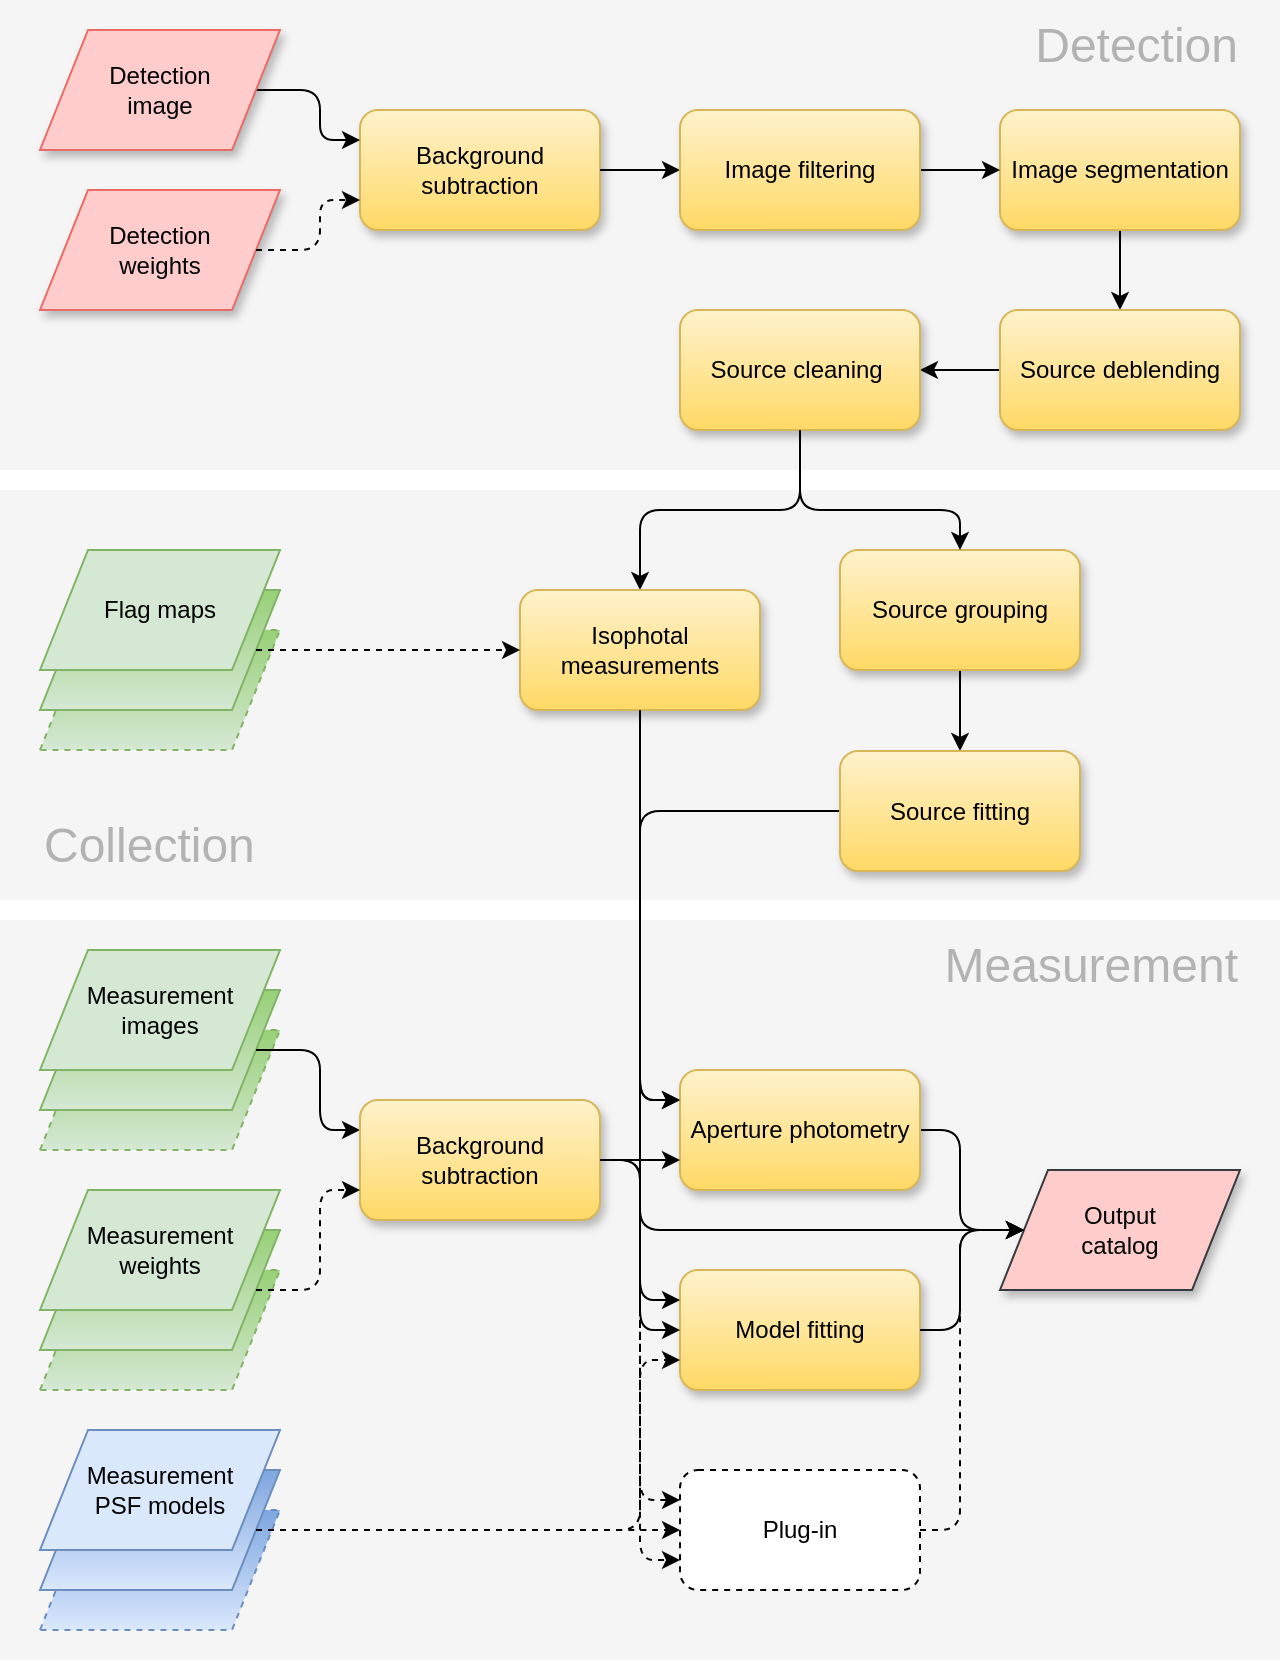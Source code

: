 <mxfile version="11.1.4" type="device"><diagram id="5BtCcqG3KbNbaGtuhv8H" name="Page-1"><mxGraphModel dx="1102" dy="951" grid="1" gridSize="5" guides="1" tooltips="1" connect="1" arrows="1" fold="1" page="1" pageScale="1" pageWidth="827" pageHeight="1169" math="0" shadow="0"><root><mxCell id="0"/><mxCell id="1" parent="0"/><mxCell id="XvU9CeXq7E7LjR-LK7cB-7" value="" style="rounded=0;whiteSpace=wrap;html=1;fillColor=#f5f5f5;strokeColor=none;glass=0;shadow=0;comic=0;fontColor=#333333;align=center;" parent="1" vertex="1"><mxGeometry y="270" width="640" height="205" as="geometry"/></mxCell><mxCell id="XvU9CeXq7E7LjR-LK7cB-4" value="" style="rounded=0;whiteSpace=wrap;html=1;shadow=0;glass=0;comic=0;fillColor=#f5f5f5;strokeColor=none;fontColor=#333333;" parent="1" vertex="1"><mxGeometry y="485" width="640" height="370" as="geometry"/></mxCell><mxCell id="XvU9CeXq7E7LjR-LK7cB-2" value="" style="rounded=0;whiteSpace=wrap;html=1;fillColor=#f5f5f5;strokeColor=none;glass=0;shadow=0;comic=0;fontColor=#333333;align=center;" parent="1" vertex="1"><mxGeometry y="25" width="640" height="235" as="geometry"/></mxCell><mxCell id="WINAPg9610dfb5pDneA1-18" value="" style="edgeStyle=orthogonalEdgeStyle;orthogonalLoop=1;jettySize=auto;html=1;rounded=1;entryX=0.5;entryY=0;entryDx=0;entryDy=0;" parent="1" source="WINAPg9610dfb5pDneA1-4" target="WINAPg9610dfb5pDneA1-17" edge="1"><mxGeometry relative="1" as="geometry"/></mxCell><mxCell id="WINAPg9610dfb5pDneA1-4" value="&amp;nbsp;Image segmentation&amp;nbsp;" style="rounded=1;whiteSpace=wrap;html=1;fillColor=#fff2cc;strokeColor=#d6b656;gradientColor=#ffd966;shadow=1;" parent="1" vertex="1"><mxGeometry x="500" y="80" width="120" height="60" as="geometry"/></mxCell><mxCell id="WINAPg9610dfb5pDneA1-5" value="Background&lt;br&gt;subtraction" style="rounded=1;whiteSpace=wrap;html=1;gradientColor=#ffd966;fillColor=#fff2cc;strokeColor=#d6b656;shadow=1;" parent="1" vertex="1"><mxGeometry x="180" y="80" width="120" height="60" as="geometry"/></mxCell><mxCell id="WINAPg9610dfb5pDneA1-8" value="" style="endArrow=classic;html=1;exitX=1;exitY=0.5;exitDx=0;exitDy=0;edgeStyle=orthogonalEdgeStyle;entryX=0;entryY=0.25;entryDx=0;entryDy=0;rounded=1;" parent="1" source="WINAPg9610dfb5pDneA1-11" target="WINAPg9610dfb5pDneA1-5" edge="1"><mxGeometry width="50" height="50" relative="1" as="geometry"><mxPoint x="120" y="160" as="sourcePoint"/><mxPoint x="209" y="160" as="targetPoint"/></mxGeometry></mxCell><mxCell id="WINAPg9610dfb5pDneA1-9" value="" style="endArrow=classic;html=1;entryX=0;entryY=0.5;entryDx=0;entryDy=0;edgeStyle=orthogonalEdgeStyle;" parent="1" source="WINAPg9610dfb5pDneA1-5" target="WINAPg9610dfb5pDneA1-34" edge="1"><mxGeometry width="50" height="50" relative="1" as="geometry"><mxPoint x="40" y="390" as="sourcePoint"/><mxPoint x="90" y="340" as="targetPoint"/></mxGeometry></mxCell><mxCell id="WINAPg9610dfb5pDneA1-11" value="Detection&lt;br&gt;image" style="shape=parallelogram;perimeter=parallelogramPerimeter;whiteSpace=wrap;html=1;fillColor=#ffcccc;strokeColor=#EA6B66;shadow=1;gradientDirection=north;" parent="1" vertex="1"><mxGeometry x="20" y="40" width="120" height="60" as="geometry"/></mxCell><mxCell id="WINAPg9610dfb5pDneA1-12" value="Detection&lt;br&gt;weights" style="shape=parallelogram;perimeter=parallelogramPerimeter;whiteSpace=wrap;html=1;fillColor=#ffcccc;strokeColor=#EA6B66;shadow=1;" parent="1" vertex="1"><mxGeometry x="20" y="120" width="120" height="60" as="geometry"/></mxCell><mxCell id="WINAPg9610dfb5pDneA1-14" value="" style="endArrow=classic;html=1;exitX=1;exitY=0.5;exitDx=0;exitDy=0;entryX=0;entryY=0.75;entryDx=0;entryDy=0;edgeStyle=orthogonalEdgeStyle;rounded=1;dashed=1;" parent="1" source="WINAPg9610dfb5pDneA1-12" target="WINAPg9610dfb5pDneA1-5" edge="1"><mxGeometry width="50" height="50" relative="1" as="geometry"><mxPoint x="20" y="340" as="sourcePoint"/><mxPoint x="70" y="290" as="targetPoint"/></mxGeometry></mxCell><mxCell id="WINAPg9610dfb5pDneA1-56" value="" style="edgeStyle=orthogonalEdgeStyle;rounded=1;orthogonalLoop=1;jettySize=auto;html=1;entryX=0.5;entryY=0;entryDx=0;entryDy=0;exitX=0.5;exitY=1;exitDx=0;exitDy=0;" parent="1" source="WINAPg9610dfb5pDneA1-41" target="WINAPg9610dfb5pDneA1-38" edge="1"><mxGeometry relative="1" as="geometry"><mxPoint x="400" y="424.5" as="targetPoint"/><Array as="points"><mxPoint x="400" y="280"/><mxPoint x="320" y="280"/></Array><mxPoint x="400" y="269.5" as="sourcePoint"/></mxGeometry></mxCell><mxCell id="t1MXcS_Famieh3MyiqJS-8" value="" style="edgeStyle=orthogonalEdgeStyle;rounded=0;orthogonalLoop=1;jettySize=auto;html=1;strokeWidth=1;" parent="1" source="WINAPg9610dfb5pDneA1-16" target="t1MXcS_Famieh3MyiqJS-6" edge="1"><mxGeometry relative="1" as="geometry"/></mxCell><mxCell id="WINAPg9610dfb5pDneA1-16" value="&amp;nbsp;Source grouping&amp;nbsp;" style="rounded=1;whiteSpace=wrap;html=1;gradientColor=#ffd966;fillColor=#fff2cc;strokeColor=#d6b656;shadow=1;" parent="1" vertex="1"><mxGeometry x="420" y="300" width="120" height="60" as="geometry"/></mxCell><mxCell id="WINAPg9610dfb5pDneA1-40" value="" style="edgeStyle=orthogonalEdgeStyle;rounded=1;orthogonalLoop=1;jettySize=auto;html=1;exitX=0;exitY=0.5;exitDx=0;exitDy=0;" parent="1" source="WINAPg9610dfb5pDneA1-17" target="WINAPg9610dfb5pDneA1-41" edge="1"><mxGeometry relative="1" as="geometry"/></mxCell><mxCell id="WINAPg9610dfb5pDneA1-17" value="&amp;nbsp;Source deblending&amp;nbsp;" style="rounded=1;whiteSpace=wrap;html=1;gradientColor=#ffd966;fillColor=#fff2cc;strokeColor=#d6b656;shadow=1;" parent="1" vertex="1"><mxGeometry x="500" y="180" width="120" height="60" as="geometry"/></mxCell><mxCell id="WINAPg9610dfb5pDneA1-37" value="" style="edgeStyle=orthogonalEdgeStyle;rounded=1;orthogonalLoop=1;jettySize=auto;html=1;entryX=0;entryY=0.5;entryDx=0;entryDy=0;exitX=1;exitY=0.5;exitDx=0;exitDy=0;" parent="1" source="WINAPg9610dfb5pDneA1-34" target="WINAPg9610dfb5pDneA1-4" edge="1"><mxGeometry relative="1" as="geometry"><mxPoint x="440" y="70" as="targetPoint"/><mxPoint x="460" y="30" as="sourcePoint"/></mxGeometry></mxCell><mxCell id="WINAPg9610dfb5pDneA1-34" value="&amp;nbsp;Image filtering&amp;nbsp;" style="rounded=1;whiteSpace=wrap;html=1;fillColor=#fff2cc;strokeColor=#d6b656;gradientColor=#ffd966;shadow=1;" parent="1" vertex="1"><mxGeometry x="340" y="80" width="120" height="60" as="geometry"/></mxCell><mxCell id="WINAPg9610dfb5pDneA1-27" value="" style="shape=parallelogram;perimeter=parallelogramPerimeter;whiteSpace=wrap;html=1;dashed=1;gradientColor=#97d077;fillColor=#d5e8d4;strokeColor=#82b366;gradientDirection=north;" parent="1" vertex="1"><mxGeometry x="20" y="660" width="120" height="60" as="geometry"/></mxCell><mxCell id="WINAPg9610dfb5pDneA1-28" value="" style="shape=parallelogram;perimeter=parallelogramPerimeter;whiteSpace=wrap;html=1;gradientColor=#97d077;fillColor=#d5e8d4;strokeColor=#82b366;gradientDirection=north;" parent="1" vertex="1"><mxGeometry x="20" y="640" width="120" height="60" as="geometry"/></mxCell><mxCell id="WINAPg9610dfb5pDneA1-29" value="Measurement&lt;br&gt;weights" style="shape=parallelogram;perimeter=parallelogramPerimeter;whiteSpace=wrap;html=1;fillColor=#d5e8d4;strokeColor=#82b366;" parent="1" vertex="1"><mxGeometry x="20" y="620" width="120" height="60" as="geometry"/></mxCell><mxCell id="WINAPg9610dfb5pDneA1-31" value="" style="shape=parallelogram;perimeter=parallelogramPerimeter;whiteSpace=wrap;html=1;dashed=1;gradientColor=#7ea6e0;fillColor=#dae8fc;strokeColor=#6c8ebf;gradientDirection=north;" parent="1" vertex="1"><mxGeometry x="20" y="780" width="120" height="60" as="geometry"/></mxCell><mxCell id="WINAPg9610dfb5pDneA1-32" value="" style="shape=parallelogram;perimeter=parallelogramPerimeter;whiteSpace=wrap;html=1;gradientColor=#7ea6e0;fillColor=#dae8fc;strokeColor=#6c8ebf;gradientDirection=north;" parent="1" vertex="1"><mxGeometry x="20" y="760" width="120" height="60" as="geometry"/></mxCell><mxCell id="WINAPg9610dfb5pDneA1-33" value="Measurement&lt;br&gt;PSF models" style="shape=parallelogram;perimeter=parallelogramPerimeter;whiteSpace=wrap;html=1;fillColor=#dae8fc;strokeColor=#6c8ebf;" parent="1" vertex="1"><mxGeometry x="20" y="740" width="120" height="60" as="geometry"/></mxCell><mxCell id="t1MXcS_Famieh3MyiqJS-10" value="" style="edgeStyle=elbowEdgeStyle;rounded=1;orthogonalLoop=1;jettySize=auto;html=1;strokeWidth=1;entryX=0;entryY=0.25;entryDx=0;entryDy=0;" parent="1" source="WINAPg9610dfb5pDneA1-38" target="WINAPg9610dfb5pDneA1-54" edge="1"><mxGeometry relative="1" as="geometry"><mxPoint x="320" y="459.5" as="targetPoint"/><Array as="points"><mxPoint x="320" y="450"/></Array></mxGeometry></mxCell><mxCell id="WINAPg9610dfb5pDneA1-38" value="Isophotal measurements" style="rounded=1;whiteSpace=wrap;html=1;gradientColor=#ffd966;fillColor=#fff2cc;strokeColor=#d6b656;shadow=1;" parent="1" vertex="1"><mxGeometry x="260" y="320" width="120" height="60" as="geometry"/></mxCell><mxCell id="WINAPg9610dfb5pDneA1-41" value="Source cleaning&amp;nbsp;" style="rounded=1;whiteSpace=wrap;html=1;gradientColor=#ffd966;fillColor=#fff2cc;strokeColor=#d6b656;shadow=1;" parent="1" vertex="1"><mxGeometry x="340" y="180" width="120" height="60" as="geometry"/></mxCell><mxCell id="WINAPg9610dfb5pDneA1-44" value="" style="group" parent="1" vertex="1" connectable="0"><mxGeometry x="20" y="500" width="120" height="100" as="geometry"/></mxCell><mxCell id="WINAPg9610dfb5pDneA1-24" value="" style="shape=parallelogram;perimeter=parallelogramPerimeter;whiteSpace=wrap;html=1;dashed=1;gradientColor=#97d077;fillColor=#d5e8d4;strokeColor=#82b366;gradientDirection=north;" parent="WINAPg9610dfb5pDneA1-44" vertex="1"><mxGeometry y="40" width="120" height="60" as="geometry"/></mxCell><mxCell id="WINAPg9610dfb5pDneA1-23" value="" style="shape=parallelogram;perimeter=parallelogramPerimeter;whiteSpace=wrap;html=1;gradientColor=#97d077;fillColor=#d5e8d4;strokeColor=#82b366;gradientDirection=north;" parent="WINAPg9610dfb5pDneA1-44" vertex="1"><mxGeometry y="20" width="120" height="60" as="geometry"/></mxCell><mxCell id="WINAPg9610dfb5pDneA1-22" value="Measurement&lt;br&gt;images" style="shape=parallelogram;perimeter=parallelogramPerimeter;whiteSpace=wrap;html=1;fillColor=#d5e8d4;strokeColor=#82b366;gradientDirection=north;" parent="WINAPg9610dfb5pDneA1-44" vertex="1"><mxGeometry width="120" height="60" as="geometry"/></mxCell><mxCell id="WINAPg9610dfb5pDneA1-45" value="" style="group" parent="1" vertex="1" connectable="0"><mxGeometry x="20" y="300" width="120" height="100" as="geometry"/></mxCell><mxCell id="WINAPg9610dfb5pDneA1-46" value="" style="shape=parallelogram;perimeter=parallelogramPerimeter;whiteSpace=wrap;html=1;dashed=1;gradientColor=#97d077;fillColor=#d5e8d4;strokeColor=#82b366;gradientDirection=north;" parent="WINAPg9610dfb5pDneA1-45" vertex="1"><mxGeometry y="40" width="120" height="60" as="geometry"/></mxCell><mxCell id="WINAPg9610dfb5pDneA1-47" value="" style="shape=parallelogram;perimeter=parallelogramPerimeter;whiteSpace=wrap;html=1;gradientColor=#97d077;fillColor=#d5e8d4;strokeColor=#82b366;gradientDirection=north;" parent="WINAPg9610dfb5pDneA1-45" vertex="1"><mxGeometry y="20" width="120" height="60" as="geometry"/></mxCell><mxCell id="WINAPg9610dfb5pDneA1-48" value="Flag maps" style="shape=parallelogram;perimeter=parallelogramPerimeter;whiteSpace=wrap;html=1;fillColor=#d5e8d4;strokeColor=#82b366;gradientDirection=north;" parent="WINAPg9610dfb5pDneA1-45" vertex="1"><mxGeometry width="120" height="60" as="geometry"/></mxCell><mxCell id="WINAPg9610dfb5pDneA1-53" value="" style="edgeStyle=orthogonalEdgeStyle;rounded=1;orthogonalLoop=1;jettySize=auto;html=1;exitX=1;exitY=0.5;exitDx=0;exitDy=0;entryX=0;entryY=0.5;entryDx=0;entryDy=0;dashed=1;" parent="1" source="WINAPg9610dfb5pDneA1-47" target="WINAPg9610dfb5pDneA1-38" edge="1"><mxGeometry relative="1" as="geometry"/></mxCell><mxCell id="t1MXcS_Famieh3MyiqJS-18" value="" style="edgeStyle=elbowEdgeStyle;rounded=1;orthogonalLoop=1;jettySize=auto;html=1;strokeWidth=1;entryX=0;entryY=0.5;entryDx=0;entryDy=0;" parent="1" source="WINAPg9610dfb5pDneA1-54" target="WINAPg9610dfb5pDneA1-67" edge="1"><mxGeometry relative="1" as="geometry"><mxPoint x="540" y="590" as="targetPoint"/><Array as="points"><mxPoint x="480" y="590"/></Array></mxGeometry></mxCell><mxCell id="WINAPg9610dfb5pDneA1-54" value="&amp;nbsp;Aperture photometry&amp;nbsp;" style="rounded=1;whiteSpace=wrap;html=1;gradientColor=#ffd966;fillColor=#fff2cc;strokeColor=#d6b656;shadow=1;" parent="1" vertex="1"><mxGeometry x="340" y="560" width="120" height="60" as="geometry"/></mxCell><mxCell id="WINAPg9610dfb5pDneA1-61" value="&amp;nbsp;Model fitting&amp;nbsp;" style="rounded=1;whiteSpace=wrap;html=1;gradientColor=#ffd966;fillColor=#fff2cc;strokeColor=#d6b656;shadow=1;" parent="1" vertex="1"><mxGeometry x="340" y="660" width="120" height="60" as="geometry"/></mxCell><mxCell id="WINAPg9610dfb5pDneA1-62" value="" style="edgeStyle=elbowEdgeStyle;rounded=1;orthogonalLoop=1;jettySize=auto;html=1;exitX=1;exitY=0.5;exitDx=0;exitDy=0;entryX=0;entryY=0.25;entryDx=0;entryDy=0;" parent="1" source="WINAPg9610dfb5pDneA1-23" target="t1MXcS_Famieh3MyiqJS-1" edge="1"><mxGeometry relative="1" as="geometry"><mxPoint x="128" y="700" as="sourcePoint"/><mxPoint x="220" y="485" as="targetPoint"/><Array as="points"><mxPoint x="160" y="520"/><mxPoint x="170" y="600"/><mxPoint x="160" y="600"/></Array></mxGeometry></mxCell><mxCell id="WINAPg9610dfb5pDneA1-66" value="" style="rounded=1;orthogonalLoop=1;jettySize=auto;html=1;exitX=0;exitY=0.5;exitDx=0;exitDy=0;entryX=0;entryY=0.25;entryDx=0;entryDy=0;edgeStyle=elbowEdgeStyle;" parent="1" source="t1MXcS_Famieh3MyiqJS-6" target="WINAPg9610dfb5pDneA1-54" edge="1"><mxGeometry relative="1" as="geometry"><mxPoint x="500" y="440" as="sourcePoint"/><mxPoint x="500" y="615" as="targetPoint"/><Array as="points"><mxPoint x="320" y="470"/></Array></mxGeometry></mxCell><mxCell id="WINAPg9610dfb5pDneA1-67" value="Output&lt;br&gt;catalog" style="shape=parallelogram;perimeter=parallelogramPerimeter;whiteSpace=wrap;html=1;fillColor=#ffcccc;strokeColor=#36393d;shadow=1;perimeterSpacing=0;" parent="1" vertex="1"><mxGeometry x="500" y="610" width="120" height="60" as="geometry"/></mxCell><mxCell id="WINAPg9610dfb5pDneA1-71" value="&amp;nbsp;Plug-in&amp;nbsp;" style="rounded=1;whiteSpace=wrap;html=1;dashed=1;" parent="1" vertex="1"><mxGeometry x="340" y="760" width="120" height="60" as="geometry"/></mxCell><mxCell id="WINAPg9610dfb5pDneA1-75" value="" style="edgeStyle=elbowEdgeStyle;rounded=1;orthogonalLoop=1;jettySize=auto;html=1;exitX=1;exitY=0.5;exitDx=0;exitDy=0;entryX=0;entryY=0.5;entryDx=0;entryDy=0;dashed=1;" parent="1" source="WINAPg9610dfb5pDneA1-32" target="WINAPg9610dfb5pDneA1-71" edge="1"><mxGeometry relative="1" as="geometry"><mxPoint x="138" y="680" as="sourcePoint"/><mxPoint x="230" y="730" as="targetPoint"/><Array as="points"><mxPoint x="320" y="760"/><mxPoint x="180" y="630"/></Array></mxGeometry></mxCell><mxCell id="t1MXcS_Famieh3MyiqJS-11" value="" style="edgeStyle=elbowEdgeStyle;rounded=1;orthogonalLoop=1;jettySize=auto;html=1;strokeWidth=1;entryX=0;entryY=0.5;entryDx=0;entryDy=0;" parent="1" source="t1MXcS_Famieh3MyiqJS-1" target="WINAPg9610dfb5pDneA1-61" edge="1"><mxGeometry relative="1" as="geometry"><Array as="points"><mxPoint x="320" y="670"/></Array></mxGeometry></mxCell><mxCell id="t1MXcS_Famieh3MyiqJS-1" value="Background&lt;br&gt;subtraction" style="rounded=1;whiteSpace=wrap;html=1;gradientColor=#ffd966;fillColor=#fff2cc;strokeColor=#d6b656;shadow=1;" parent="1" vertex="1"><mxGeometry x="180" y="575" width="120" height="60" as="geometry"/></mxCell><mxCell id="t1MXcS_Famieh3MyiqJS-5" value="" style="edgeStyle=orthogonalEdgeStyle;rounded=1;orthogonalLoop=1;jettySize=auto;html=1;entryX=0.5;entryY=0;entryDx=0;entryDy=0;exitX=0.5;exitY=1;exitDx=0;exitDy=0;" parent="1" source="WINAPg9610dfb5pDneA1-41" target="WINAPg9610dfb5pDneA1-16" edge="1"><mxGeometry relative="1" as="geometry"><mxPoint x="250" y="330" as="targetPoint"/><Array as="points"><mxPoint x="400" y="280"/><mxPoint x="480" y="280"/></Array><mxPoint x="350" y="220" as="sourcePoint"/></mxGeometry></mxCell><mxCell id="t1MXcS_Famieh3MyiqJS-6" value="&amp;nbsp;Source fitting&amp;nbsp;" style="rounded=1;whiteSpace=wrap;html=1;gradientColor=#ffd966;fillColor=#fff2cc;strokeColor=#d6b656;shadow=1;" parent="1" vertex="1"><mxGeometry x="420" y="400.5" width="120" height="60" as="geometry"/></mxCell><mxCell id="t1MXcS_Famieh3MyiqJS-7" value="" style="edgeStyle=elbowEdgeStyle;rounded=1;orthogonalLoop=1;jettySize=auto;html=1;exitX=1;exitY=0.5;exitDx=0;exitDy=0;entryX=0;entryY=0.75;entryDx=0;entryDy=0;dashed=1;" parent="1" source="WINAPg9610dfb5pDneA1-28" target="t1MXcS_Famieh3MyiqJS-1" edge="1"><mxGeometry relative="1" as="geometry"><mxPoint x="138" y="560" as="sourcePoint"/><mxPoint x="190" y="515" as="targetPoint"/><Array as="points"><mxPoint x="160" y="590"/><mxPoint x="180" y="610"/><mxPoint x="170" y="610"/></Array></mxGeometry></mxCell><mxCell id="t1MXcS_Famieh3MyiqJS-12" value="" style="edgeStyle=elbowEdgeStyle;rounded=1;orthogonalLoop=1;jettySize=auto;html=1;strokeWidth=1;exitX=1;exitY=0.5;exitDx=0;exitDy=0;entryX=0;entryY=0.75;entryDx=0;entryDy=0;" parent="1" source="t1MXcS_Famieh3MyiqJS-1" target="WINAPg9610dfb5pDneA1-54" edge="1"><mxGeometry relative="1" as="geometry"><mxPoint x="310" y="620" as="sourcePoint"/><mxPoint x="390" y="650" as="targetPoint"/><Array as="points"><mxPoint x="320" y="590"/></Array></mxGeometry></mxCell><mxCell id="t1MXcS_Famieh3MyiqJS-13" value="" style="edgeStyle=elbowEdgeStyle;rounded=1;orthogonalLoop=1;jettySize=auto;html=1;exitX=1;exitY=0.5;exitDx=0;exitDy=0;entryX=0;entryY=0.75;entryDx=0;entryDy=0;dashed=1;" parent="1" source="WINAPg9610dfb5pDneA1-32" target="WINAPg9610dfb5pDneA1-61" edge="1"><mxGeometry relative="1" as="geometry"><mxPoint x="138.276" y="800.207" as="sourcePoint"/><mxPoint x="390" y="745.034" as="targetPoint"/><Array as="points"><mxPoint x="320" y="710"/><mxPoint x="190" y="770"/><mxPoint x="190" y="640"/></Array></mxGeometry></mxCell><mxCell id="t1MXcS_Famieh3MyiqJS-14" value="" style="rounded=1;orthogonalLoop=1;jettySize=auto;html=1;exitX=0.5;exitY=1;exitDx=0;exitDy=0;entryX=0;entryY=0.25;entryDx=0;entryDy=0;edgeStyle=elbowEdgeStyle;" parent="1" source="WINAPg9610dfb5pDneA1-38" target="WINAPg9610dfb5pDneA1-61" edge="1"><mxGeometry relative="1" as="geometry"><mxPoint x="430" y="440.207" as="sourcePoint"/><mxPoint x="390" y="514.69" as="targetPoint"/><Array as="points"><mxPoint x="320" y="570"/><mxPoint x="330" y="480"/></Array></mxGeometry></mxCell><mxCell id="t1MXcS_Famieh3MyiqJS-15" value="" style="edgeStyle=elbowEdgeStyle;rounded=1;orthogonalLoop=1;jettySize=auto;html=1;exitX=1;exitY=0.5;exitDx=0;exitDy=0;dashed=1;entryX=0;entryY=0.75;entryDx=0;entryDy=0;" parent="1" source="t1MXcS_Famieh3MyiqJS-1" target="WINAPg9610dfb5pDneA1-71" edge="1"><mxGeometry relative="1" as="geometry"><mxPoint x="138.276" y="800.207" as="sourcePoint"/><mxPoint x="360" y="750" as="targetPoint"/><Array as="points"><mxPoint x="320" y="670"/><mxPoint x="190" y="640"/></Array></mxGeometry></mxCell><mxCell id="t1MXcS_Famieh3MyiqJS-16" value="" style="edgeStyle=elbowEdgeStyle;rounded=1;orthogonalLoop=1;jettySize=auto;html=1;exitX=0.5;exitY=1;exitDx=0;exitDy=0;entryX=0;entryY=0.25;entryDx=0;entryDy=0;dashed=1;" parent="1" source="WINAPg9610dfb5pDneA1-38" target="WINAPg9610dfb5pDneA1-71" edge="1"><mxGeometry relative="1" as="geometry"><mxPoint x="310" y="580.207" as="sourcePoint"/><mxPoint x="390" y="689.862" as="targetPoint"/><Array as="points"><mxPoint x="320" y="520"/><mxPoint x="200" y="610"/></Array></mxGeometry></mxCell><mxCell id="t1MXcS_Famieh3MyiqJS-19" value="" style="edgeStyle=elbowEdgeStyle;rounded=1;orthogonalLoop=1;jettySize=auto;html=1;strokeWidth=1;exitX=1;exitY=0.5;exitDx=0;exitDy=0;entryX=0;entryY=0.5;entryDx=0;entryDy=0;" parent="1" source="WINAPg9610dfb5pDneA1-61" target="WINAPg9610dfb5pDneA1-67" edge="1"><mxGeometry relative="1" as="geometry"><mxPoint x="465" y="595" as="sourcePoint"/><mxPoint x="530" y="660" as="targetPoint"/><Array as="points"><mxPoint x="480" y="660"/></Array></mxGeometry></mxCell><mxCell id="t1MXcS_Famieh3MyiqJS-20" value="" style="edgeStyle=elbowEdgeStyle;rounded=1;orthogonalLoop=1;jettySize=auto;html=1;strokeWidth=1;exitX=1;exitY=0.5;exitDx=0;exitDy=0;entryX=0;entryY=0.5;entryDx=0;entryDy=0;dashed=1;" parent="1" source="WINAPg9610dfb5pDneA1-71" target="WINAPg9610dfb5pDneA1-67" edge="1"><mxGeometry relative="1" as="geometry"><mxPoint x="465" y="695.207" as="sourcePoint"/><mxPoint x="536.724" y="664.862" as="targetPoint"/><Array as="points"><mxPoint x="480" y="675"/></Array></mxGeometry></mxCell><mxCell id="t1MXcS_Famieh3MyiqJS-22" value="" style="rounded=1;orthogonalLoop=1;jettySize=auto;html=1;exitX=0.5;exitY=1;exitDx=0;exitDy=0;entryX=0;entryY=0.5;entryDx=0;entryDy=0;edgeStyle=elbowEdgeStyle;" parent="1" source="WINAPg9610dfb5pDneA1-38" target="WINAPg9610dfb5pDneA1-67" edge="1"><mxGeometry relative="1" as="geometry"><mxPoint x="325" y="384.172" as="sourcePoint"/><mxPoint x="345" y="640.034" as="targetPoint"/><Array as="points"><mxPoint x="320" y="600"/><mxPoint x="470" y="620"/><mxPoint x="320" y="580"/><mxPoint x="475" y="600"/><mxPoint x="320" y="480"/><mxPoint x="495" y="490"/><mxPoint x="495" y="470"/><mxPoint x="495" y="560"/><mxPoint x="405" y="515"/><mxPoint x="320" y="555"/><mxPoint x="335" y="485"/></Array></mxGeometry></mxCell><mxCell id="XvU9CeXq7E7LjR-LK7cB-5" value="&lt;font style=&quot;font-size: 24px&quot; color=&quot;#b3b3b3&quot;&gt;Detection&lt;/font&gt;" style="text;html=1;resizable=0;autosize=1;align=right;verticalAlign=middle;points=[];fillColor=none;strokeColor=none;rounded=0;shadow=0;glass=0;comic=0;" parent="1" vertex="1"><mxGeometry x="505" y="35" width="115" height="25" as="geometry"/></mxCell><mxCell id="XvU9CeXq7E7LjR-LK7cB-6" value="&lt;font style=&quot;font-size: 24px&quot; color=&quot;#b3b3b3&quot;&gt;Measurement&lt;/font&gt;" style="text;html=1;resizable=0;autosize=1;align=right;verticalAlign=middle;points=[];fillColor=none;strokeColor=none;rounded=0;shadow=0;glass=0;comic=0;" parent="1" vertex="1"><mxGeometry x="460" y="495" width="160" height="25" as="geometry"/></mxCell><mxCell id="XvU9CeXq7E7LjR-LK7cB-8" value="&lt;font style=&quot;font-size: 24px&quot; color=&quot;#b3b3b3&quot;&gt;Collection&lt;/font&gt;" style="text;html=1;resizable=0;autosize=1;align=left;verticalAlign=middle;points=[];fillColor=none;strokeColor=none;rounded=0;shadow=0;glass=0;comic=0;" parent="1" vertex="1"><mxGeometry x="20" y="435.5" width="120" height="25" as="geometry"/></mxCell></root></mxGraphModel></diagram></mxfile>